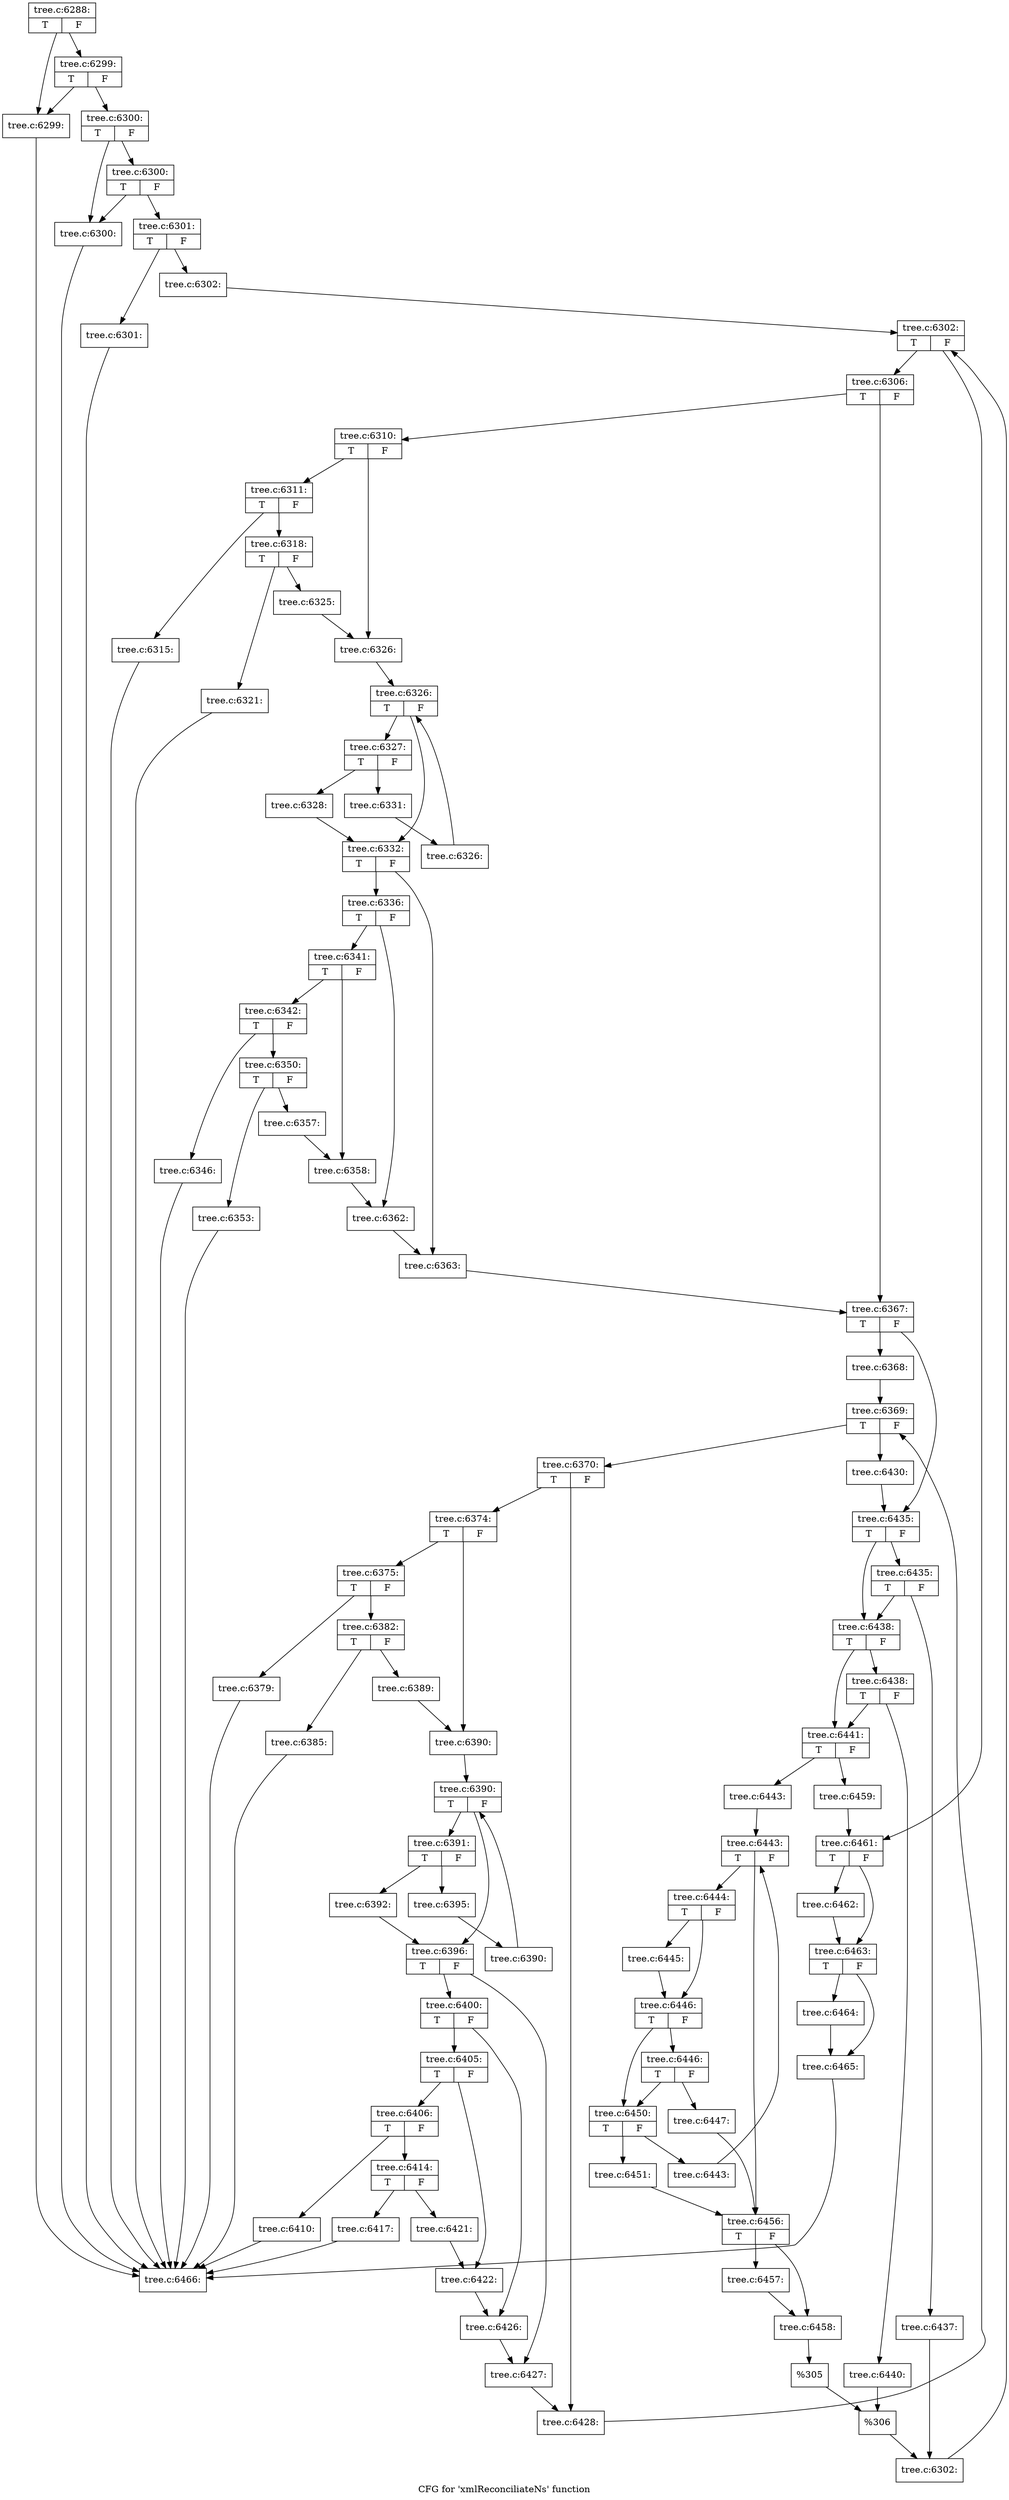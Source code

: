 digraph "CFG for 'xmlReconciliateNs' function" {
	label="CFG for 'xmlReconciliateNs' function";

	Node0x460a9b0 [shape=record,label="{tree.c:6288:|{<s0>T|<s1>F}}"];
	Node0x460a9b0 -> Node0x460d060;
	Node0x460a9b0 -> Node0x460d100;
	Node0x460d100 [shape=record,label="{tree.c:6299:|{<s0>T|<s1>F}}"];
	Node0x460d100 -> Node0x460d060;
	Node0x460d100 -> Node0x460d0b0;
	Node0x460d060 [shape=record,label="{tree.c:6299:}"];
	Node0x460d060 -> Node0x4271900;
	Node0x460d0b0 [shape=record,label="{tree.c:6300:|{<s0>T|<s1>F}}"];
	Node0x460d0b0 -> Node0x460d950;
	Node0x460d0b0 -> Node0x460d9f0;
	Node0x460d9f0 [shape=record,label="{tree.c:6300:|{<s0>T|<s1>F}}"];
	Node0x460d9f0 -> Node0x460d950;
	Node0x460d9f0 -> Node0x460d9a0;
	Node0x460d950 [shape=record,label="{tree.c:6300:}"];
	Node0x460d950 -> Node0x4271900;
	Node0x460d9a0 [shape=record,label="{tree.c:6301:|{<s0>T|<s1>F}}"];
	Node0x460d9a0 -> Node0x460e240;
	Node0x460d9a0 -> Node0x460e290;
	Node0x460e240 [shape=record,label="{tree.c:6301:}"];
	Node0x460e240 -> Node0x4271900;
	Node0x460e290 [shape=record,label="{tree.c:6302:}"];
	Node0x460e290 -> Node0x460e870;
	Node0x460e870 [shape=record,label="{tree.c:6302:|{<s0>T|<s1>F}}"];
	Node0x460e870 -> Node0x460ec60;
	Node0x460e870 -> Node0x460ea90;
	Node0x460ec60 [shape=record,label="{tree.c:6306:|{<s0>T|<s1>F}}"];
	Node0x460ec60 -> Node0x460ee20;
	Node0x460ec60 -> Node0x460ee70;
	Node0x460ee20 [shape=record,label="{tree.c:6310:|{<s0>T|<s1>F}}"];
	Node0x460ee20 -> Node0x460f280;
	Node0x460ee20 -> Node0x460f2d0;
	Node0x460f280 [shape=record,label="{tree.c:6311:|{<s0>T|<s1>F}}"];
	Node0x460f280 -> Node0x460fb40;
	Node0x460f280 -> Node0x460fb90;
	Node0x460fb40 [shape=record,label="{tree.c:6315:}"];
	Node0x460fb40 -> Node0x4271900;
	Node0x460fb90 [shape=record,label="{tree.c:6318:|{<s0>T|<s1>F}}"];
	Node0x460fb90 -> Node0x46107e0;
	Node0x460fb90 -> Node0x4610830;
	Node0x46107e0 [shape=record,label="{tree.c:6321:}"];
	Node0x46107e0 -> Node0x4271900;
	Node0x4610830 [shape=record,label="{tree.c:6325:}"];
	Node0x4610830 -> Node0x460f2d0;
	Node0x460f2d0 [shape=record,label="{tree.c:6326:}"];
	Node0x460f2d0 -> Node0x46112e0;
	Node0x46112e0 [shape=record,label="{tree.c:6326:|{<s0>T|<s1>F}}"];
	Node0x46112e0 -> Node0x46115c0;
	Node0x46112e0 -> Node0x4611140;
	Node0x46115c0 [shape=record,label="{tree.c:6327:|{<s0>T|<s1>F}}"];
	Node0x46115c0 -> Node0x4611960;
	Node0x46115c0 -> Node0x46119b0;
	Node0x4611960 [shape=record,label="{tree.c:6328:}"];
	Node0x4611960 -> Node0x4611140;
	Node0x46119b0 [shape=record,label="{tree.c:6331:}"];
	Node0x46119b0 -> Node0x4611530;
	Node0x4611530 [shape=record,label="{tree.c:6326:}"];
	Node0x4611530 -> Node0x46112e0;
	Node0x4611140 [shape=record,label="{tree.c:6332:|{<s0>T|<s1>F}}"];
	Node0x4611140 -> Node0x4612850;
	Node0x4611140 -> Node0x46128a0;
	Node0x4612850 [shape=record,label="{tree.c:6336:|{<s0>T|<s1>F}}"];
	Node0x4612850 -> Node0x4613570;
	Node0x4612850 -> Node0x46138a0;
	Node0x4613570 [shape=record,label="{tree.c:6341:|{<s0>T|<s1>F}}"];
	Node0x4613570 -> Node0x4613850;
	Node0x4613570 -> Node0x4613d00;
	Node0x4613850 [shape=record,label="{tree.c:6342:|{<s0>T|<s1>F}}"];
	Node0x4613850 -> Node0x4614610;
	Node0x4613850 -> Node0x4614660;
	Node0x4614610 [shape=record,label="{tree.c:6346:}"];
	Node0x4614610 -> Node0x4271900;
	Node0x4614660 [shape=record,label="{tree.c:6350:|{<s0>T|<s1>F}}"];
	Node0x4614660 -> Node0x46153d0;
	Node0x4614660 -> Node0x4615420;
	Node0x46153d0 [shape=record,label="{tree.c:6353:}"];
	Node0x46153d0 -> Node0x4271900;
	Node0x4615420 [shape=record,label="{tree.c:6357:}"];
	Node0x4615420 -> Node0x4613d00;
	Node0x4613d00 [shape=record,label="{tree.c:6358:}"];
	Node0x4613d00 -> Node0x46138a0;
	Node0x46138a0 [shape=record,label="{tree.c:6362:}"];
	Node0x46138a0 -> Node0x46128a0;
	Node0x46128a0 [shape=record,label="{tree.c:6363:}"];
	Node0x46128a0 -> Node0x460ee70;
	Node0x460ee70 [shape=record,label="{tree.c:6367:|{<s0>T|<s1>F}}"];
	Node0x460ee70 -> Node0x4616b90;
	Node0x460ee70 -> Node0x4616be0;
	Node0x4616b90 [shape=record,label="{tree.c:6368:}"];
	Node0x4616b90 -> Node0x4617260;
	Node0x4617260 [shape=record,label="{tree.c:6369:|{<s0>T|<s1>F}}"];
	Node0x4617260 -> Node0x438cef0;
	Node0x4617260 -> Node0x4613660;
	Node0x438cef0 [shape=record,label="{tree.c:6370:|{<s0>T|<s1>F}}"];
	Node0x438cef0 -> Node0x438d030;
	Node0x438cef0 -> Node0x438d080;
	Node0x438d030 [shape=record,label="{tree.c:6374:|{<s0>T|<s1>F}}"];
	Node0x438d030 -> Node0x4617930;
	Node0x438d030 -> Node0x4617980;
	Node0x4617930 [shape=record,label="{tree.c:6375:|{<s0>T|<s1>F}}"];
	Node0x4617930 -> Node0x46181f0;
	Node0x4617930 -> Node0x4618240;
	Node0x46181f0 [shape=record,label="{tree.c:6379:}"];
	Node0x46181f0 -> Node0x4271900;
	Node0x4618240 [shape=record,label="{tree.c:6382:|{<s0>T|<s1>F}}"];
	Node0x4618240 -> Node0x4618d20;
	Node0x4618240 -> Node0x4618d70;
	Node0x4618d20 [shape=record,label="{tree.c:6385:}"];
	Node0x4618d20 -> Node0x4271900;
	Node0x4618d70 [shape=record,label="{tree.c:6389:}"];
	Node0x4618d70 -> Node0x4617980;
	Node0x4617980 [shape=record,label="{tree.c:6390:}"];
	Node0x4617980 -> Node0x4619820;
	Node0x4619820 [shape=record,label="{tree.c:6390:|{<s0>T|<s1>F}}"];
	Node0x4619820 -> Node0x4619b00;
	Node0x4619820 -> Node0x4619680;
	Node0x4619b00 [shape=record,label="{tree.c:6391:|{<s0>T|<s1>F}}"];
	Node0x4619b00 -> Node0x4619ea0;
	Node0x4619b00 -> Node0x4619ef0;
	Node0x4619ea0 [shape=record,label="{tree.c:6392:}"];
	Node0x4619ea0 -> Node0x4619680;
	Node0x4619ef0 [shape=record,label="{tree.c:6395:}"];
	Node0x4619ef0 -> Node0x4619a70;
	Node0x4619a70 [shape=record,label="{tree.c:6390:}"];
	Node0x4619a70 -> Node0x4619820;
	Node0x4619680 [shape=record,label="{tree.c:6396:|{<s0>T|<s1>F}}"];
	Node0x4619680 -> Node0x461ad90;
	Node0x4619680 -> Node0x461ade0;
	Node0x461ad90 [shape=record,label="{tree.c:6400:|{<s0>T|<s1>F}}"];
	Node0x461ad90 -> Node0x461b650;
	Node0x461ad90 -> Node0x461b6a0;
	Node0x461b650 [shape=record,label="{tree.c:6405:|{<s0>T|<s1>F}}"];
	Node0x461b650 -> Node0x461ba60;
	Node0x461b650 -> Node0x461bab0;
	Node0x461ba60 [shape=record,label="{tree.c:6406:|{<s0>T|<s1>F}}"];
	Node0x461ba60 -> Node0x461c560;
	Node0x461ba60 -> Node0x461c5b0;
	Node0x461c560 [shape=record,label="{tree.c:6410:}"];
	Node0x461c560 -> Node0x4271900;
	Node0x461c5b0 [shape=record,label="{tree.c:6414:|{<s0>T|<s1>F}}"];
	Node0x461c5b0 -> Node0x461d3a0;
	Node0x461c5b0 -> Node0x461d3f0;
	Node0x461d3a0 [shape=record,label="{tree.c:6417:}"];
	Node0x461d3a0 -> Node0x4271900;
	Node0x461d3f0 [shape=record,label="{tree.c:6421:}"];
	Node0x461d3f0 -> Node0x461bab0;
	Node0x461bab0 [shape=record,label="{tree.c:6422:}"];
	Node0x461bab0 -> Node0x461b6a0;
	Node0x461b6a0 [shape=record,label="{tree.c:6426:}"];
	Node0x461b6a0 -> Node0x461ade0;
	Node0x461ade0 [shape=record,label="{tree.c:6427:}"];
	Node0x461ade0 -> Node0x438d080;
	Node0x438d080 [shape=record,label="{tree.c:6428:}"];
	Node0x438d080 -> Node0x4617260;
	Node0x4613660 [shape=record,label="{tree.c:6430:}"];
	Node0x4613660 -> Node0x4616be0;
	Node0x4616be0 [shape=record,label="{tree.c:6435:|{<s0>T|<s1>F}}"];
	Node0x4616be0 -> Node0x461f0f0;
	Node0x4616be0 -> Node0x461f0a0;
	Node0x461f0f0 [shape=record,label="{tree.c:6435:|{<s0>T|<s1>F}}"];
	Node0x461f0f0 -> Node0x461f000;
	Node0x461f0f0 -> Node0x461f0a0;
	Node0x461f000 [shape=record,label="{tree.c:6437:}"];
	Node0x461f000 -> Node0x461f050;
	Node0x461f0a0 [shape=record,label="{tree.c:6438:|{<s0>T|<s1>F}}"];
	Node0x461f0a0 -> Node0x461fd30;
	Node0x461f0a0 -> Node0x461fce0;
	Node0x461fd30 [shape=record,label="{tree.c:6438:|{<s0>T|<s1>F}}"];
	Node0x461fd30 -> Node0x461fc40;
	Node0x461fd30 -> Node0x461fce0;
	Node0x461fc40 [shape=record,label="{tree.c:6440:}"];
	Node0x461fc40 -> Node0x461fc90;
	Node0x461fce0 [shape=record,label="{tree.c:6441:|{<s0>T|<s1>F}}"];
	Node0x461fce0 -> Node0x46207b0;
	Node0x461fce0 -> Node0x4620850;
	Node0x46207b0 [shape=record,label="{tree.c:6443:}"];
	Node0x46207b0 -> Node0x4620c00;
	Node0x4620c00 [shape=record,label="{tree.c:6443:|{<s0>T|<s1>F}}"];
	Node0x4620c00 -> Node0x4620fc0;
	Node0x4620c00 -> Node0x4620dc0;
	Node0x4620fc0 [shape=record,label="{tree.c:6444:|{<s0>T|<s1>F}}"];
	Node0x4620fc0 -> Node0x46211b0;
	Node0x4620fc0 -> Node0x4621200;
	Node0x46211b0 [shape=record,label="{tree.c:6445:}"];
	Node0x46211b0 -> Node0x4621200;
	Node0x4621200 [shape=record,label="{tree.c:6446:|{<s0>T|<s1>F}}"];
	Node0x4621200 -> Node0x4621910;
	Node0x4621200 -> Node0x46218c0;
	Node0x4621910 [shape=record,label="{tree.c:6446:|{<s0>T|<s1>F}}"];
	Node0x4621910 -> Node0x4621870;
	Node0x4621910 -> Node0x46218c0;
	Node0x4621870 [shape=record,label="{tree.c:6447:}"];
	Node0x4621870 -> Node0x4620dc0;
	Node0x46218c0 [shape=record,label="{tree.c:6450:|{<s0>T|<s1>F}}"];
	Node0x46218c0 -> Node0x4622420;
	Node0x46218c0 -> Node0x4622470;
	Node0x4622420 [shape=record,label="{tree.c:6451:}"];
	Node0x4622420 -> Node0x4620dc0;
	Node0x4622470 [shape=record,label="{tree.c:6443:}"];
	Node0x4622470 -> Node0x4620c00;
	Node0x4620dc0 [shape=record,label="{tree.c:6456:|{<s0>T|<s1>F}}"];
	Node0x4620dc0 -> Node0x4622bc0;
	Node0x4620dc0 -> Node0x4622c10;
	Node0x4622bc0 [shape=record,label="{tree.c:6457:}"];
	Node0x4622bc0 -> Node0x4622c10;
	Node0x4622c10 [shape=record,label="{tree.c:6458:}"];
	Node0x4622c10 -> Node0x4620800;
	Node0x4620850 [shape=record,label="{tree.c:6459:}"];
	Node0x4620850 -> Node0x460ea90;
	Node0x4620800 [shape=record,label="{%305}"];
	Node0x4620800 -> Node0x461fc90;
	Node0x461fc90 [shape=record,label="{%306}"];
	Node0x461fc90 -> Node0x461f050;
	Node0x461f050 [shape=record,label="{tree.c:6302:}"];
	Node0x461f050 -> Node0x460e870;
	Node0x460ea90 [shape=record,label="{tree.c:6461:|{<s0>T|<s1>F}}"];
	Node0x460ea90 -> Node0x4623490;
	Node0x460ea90 -> Node0x46234e0;
	Node0x4623490 [shape=record,label="{tree.c:6462:}"];
	Node0x4623490 -> Node0x46234e0;
	Node0x46234e0 [shape=record,label="{tree.c:6463:|{<s0>T|<s1>F}}"];
	Node0x46234e0 -> Node0x4623a70;
	Node0x46234e0 -> Node0x4623ac0;
	Node0x4623a70 [shape=record,label="{tree.c:6464:}"];
	Node0x4623a70 -> Node0x4623ac0;
	Node0x4623ac0 [shape=record,label="{tree.c:6465:}"];
	Node0x4623ac0 -> Node0x4271900;
	Node0x4271900 [shape=record,label="{tree.c:6466:}"];
}

